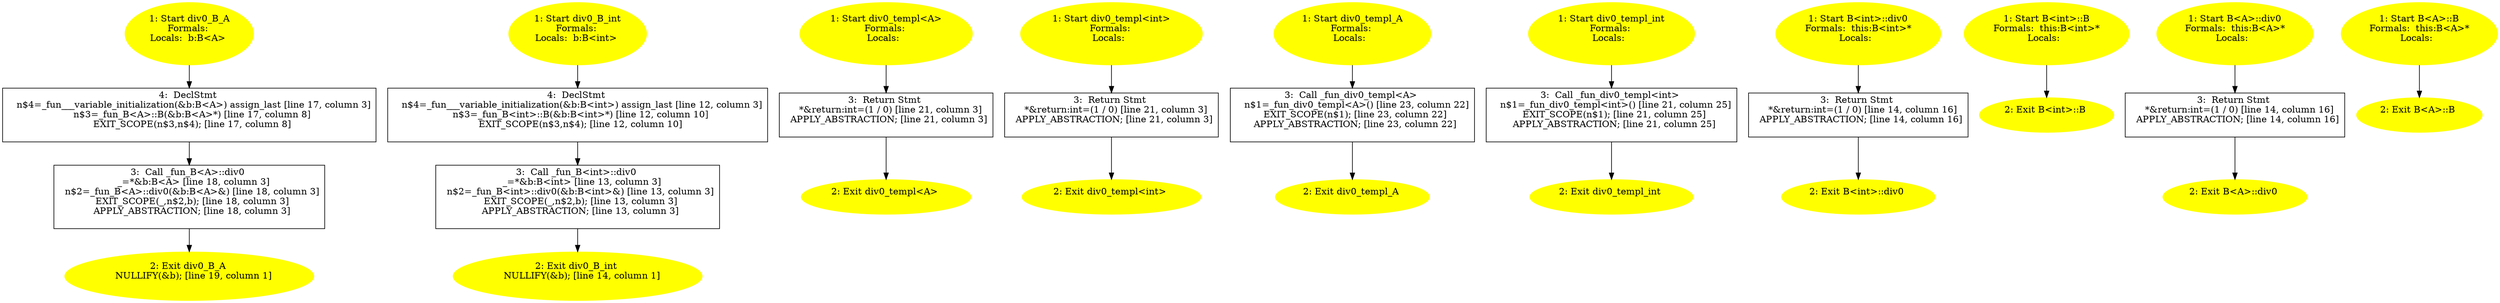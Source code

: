 /* @generated */
digraph cfg {
"div0_B_A#16868528730428357658.9b8f4e2ce0bf464a2adbe53fb7a34f64_1" [label="1: Start div0_B_A\nFormals: \nLocals:  b:B<A> \n  " color=yellow style=filled]
	

	 "div0_B_A#16868528730428357658.9b8f4e2ce0bf464a2adbe53fb7a34f64_1" -> "div0_B_A#16868528730428357658.9b8f4e2ce0bf464a2adbe53fb7a34f64_4" ;
"div0_B_A#16868528730428357658.9b8f4e2ce0bf464a2adbe53fb7a34f64_2" [label="2: Exit div0_B_A \n   NULLIFY(&b); [line 19, column 1]\n " color=yellow style=filled]
	

"div0_B_A#16868528730428357658.9b8f4e2ce0bf464a2adbe53fb7a34f64_3" [label="3:  Call _fun_B<A>::div0 \n   _=*&b:B<A> [line 18, column 3]\n  n$2=_fun_B<A>::div0(&b:B<A>&) [line 18, column 3]\n  EXIT_SCOPE(_,n$2,b); [line 18, column 3]\n  APPLY_ABSTRACTION; [line 18, column 3]\n " shape="box"]
	

	 "div0_B_A#16868528730428357658.9b8f4e2ce0bf464a2adbe53fb7a34f64_3" -> "div0_B_A#16868528730428357658.9b8f4e2ce0bf464a2adbe53fb7a34f64_2" ;
"div0_B_A#16868528730428357658.9b8f4e2ce0bf464a2adbe53fb7a34f64_4" [label="4:  DeclStmt \n   n$4=_fun___variable_initialization(&b:B<A>) assign_last [line 17, column 3]\n  n$3=_fun_B<A>::B(&b:B<A>*) [line 17, column 8]\n  EXIT_SCOPE(n$3,n$4); [line 17, column 8]\n " shape="box"]
	

	 "div0_B_A#16868528730428357658.9b8f4e2ce0bf464a2adbe53fb7a34f64_4" -> "div0_B_A#16868528730428357658.9b8f4e2ce0bf464a2adbe53fb7a34f64_3" ;
"div0_B_int#1022620961131326491.1d61c8d3035b9223f336f2b0e83b1cd8_1" [label="1: Start div0_B_int\nFormals: \nLocals:  b:B<int> \n  " color=yellow style=filled]
	

	 "div0_B_int#1022620961131326491.1d61c8d3035b9223f336f2b0e83b1cd8_1" -> "div0_B_int#1022620961131326491.1d61c8d3035b9223f336f2b0e83b1cd8_4" ;
"div0_B_int#1022620961131326491.1d61c8d3035b9223f336f2b0e83b1cd8_2" [label="2: Exit div0_B_int \n   NULLIFY(&b); [line 14, column 1]\n " color=yellow style=filled]
	

"div0_B_int#1022620961131326491.1d61c8d3035b9223f336f2b0e83b1cd8_3" [label="3:  Call _fun_B<int>::div0 \n   _=*&b:B<int> [line 13, column 3]\n  n$2=_fun_B<int>::div0(&b:B<int>&) [line 13, column 3]\n  EXIT_SCOPE(_,n$2,b); [line 13, column 3]\n  APPLY_ABSTRACTION; [line 13, column 3]\n " shape="box"]
	

	 "div0_B_int#1022620961131326491.1d61c8d3035b9223f336f2b0e83b1cd8_3" -> "div0_B_int#1022620961131326491.1d61c8d3035b9223f336f2b0e83b1cd8_2" ;
"div0_B_int#1022620961131326491.1d61c8d3035b9223f336f2b0e83b1cd8_4" [label="4:  DeclStmt \n   n$4=_fun___variable_initialization(&b:B<int>) assign_last [line 12, column 3]\n  n$3=_fun_B<int>::B(&b:B<int>*) [line 12, column 10]\n  EXIT_SCOPE(n$3,n$4); [line 12, column 10]\n " shape="box"]
	

	 "div0_B_int#1022620961131326491.1d61c8d3035b9223f336f2b0e83b1cd8_4" -> "div0_B_int#1022620961131326491.1d61c8d3035b9223f336f2b0e83b1cd8_3" ;
"div0_templ<A>#3392200936327226954.953c7991c92a71a697b380b40ee16cec_1" [label="1: Start div0_templ<A>\nFormals: \nLocals:  \n  " color=yellow style=filled]
	

	 "div0_templ<A>#3392200936327226954.953c7991c92a71a697b380b40ee16cec_1" -> "div0_templ<A>#3392200936327226954.953c7991c92a71a697b380b40ee16cec_3" ;
"div0_templ<A>#3392200936327226954.953c7991c92a71a697b380b40ee16cec_2" [label="2: Exit div0_templ<A> \n  " color=yellow style=filled]
	

"div0_templ<A>#3392200936327226954.953c7991c92a71a697b380b40ee16cec_3" [label="3:  Return Stmt \n   *&return:int=(1 / 0) [line 21, column 3]\n  APPLY_ABSTRACTION; [line 21, column 3]\n " shape="box"]
	

	 "div0_templ<A>#3392200936327226954.953c7991c92a71a697b380b40ee16cec_3" -> "div0_templ<A>#3392200936327226954.953c7991c92a71a697b380b40ee16cec_2" ;
"div0_templ<int>#7407833322787370357.019ce5e1d40ea68361ad0caeb08c53f0_1" [label="1: Start div0_templ<int>\nFormals: \nLocals:  \n  " color=yellow style=filled]
	

	 "div0_templ<int>#7407833322787370357.019ce5e1d40ea68361ad0caeb08c53f0_1" -> "div0_templ<int>#7407833322787370357.019ce5e1d40ea68361ad0caeb08c53f0_3" ;
"div0_templ<int>#7407833322787370357.019ce5e1d40ea68361ad0caeb08c53f0_2" [label="2: Exit div0_templ<int> \n  " color=yellow style=filled]
	

"div0_templ<int>#7407833322787370357.019ce5e1d40ea68361ad0caeb08c53f0_3" [label="3:  Return Stmt \n   *&return:int=(1 / 0) [line 21, column 3]\n  APPLY_ABSTRACTION; [line 21, column 3]\n " shape="box"]
	

	 "div0_templ<int>#7407833322787370357.019ce5e1d40ea68361ad0caeb08c53f0_3" -> "div0_templ<int>#7407833322787370357.019ce5e1d40ea68361ad0caeb08c53f0_2" ;
"div0_templ_A#15777392272986999827.c3e6f124c5921f718c539c423038b21a_1" [label="1: Start div0_templ_A\nFormals: \nLocals:  \n  " color=yellow style=filled]
	

	 "div0_templ_A#15777392272986999827.c3e6f124c5921f718c539c423038b21a_1" -> "div0_templ_A#15777392272986999827.c3e6f124c5921f718c539c423038b21a_3" ;
"div0_templ_A#15777392272986999827.c3e6f124c5921f718c539c423038b21a_2" [label="2: Exit div0_templ_A \n  " color=yellow style=filled]
	

"div0_templ_A#15777392272986999827.c3e6f124c5921f718c539c423038b21a_3" [label="3:  Call _fun_div0_templ<A> \n   n$1=_fun_div0_templ<A>() [line 23, column 22]\n  EXIT_SCOPE(n$1); [line 23, column 22]\n  APPLY_ABSTRACTION; [line 23, column 22]\n " shape="box"]
	

	 "div0_templ_A#15777392272986999827.c3e6f124c5921f718c539c423038b21a_3" -> "div0_templ_A#15777392272986999827.c3e6f124c5921f718c539c423038b21a_2" ;
"div0_templ_int#6723189882400805523.156da066b41947aa58ec7afb9551dc47_1" [label="1: Start div0_templ_int\nFormals: \nLocals:  \n  " color=yellow style=filled]
	

	 "div0_templ_int#6723189882400805523.156da066b41947aa58ec7afb9551dc47_1" -> "div0_templ_int#6723189882400805523.156da066b41947aa58ec7afb9551dc47_3" ;
"div0_templ_int#6723189882400805523.156da066b41947aa58ec7afb9551dc47_2" [label="2: Exit div0_templ_int \n  " color=yellow style=filled]
	

"div0_templ_int#6723189882400805523.156da066b41947aa58ec7afb9551dc47_3" [label="3:  Call _fun_div0_templ<int> \n   n$1=_fun_div0_templ<int>() [line 21, column 25]\n  EXIT_SCOPE(n$1); [line 21, column 25]\n  APPLY_ABSTRACTION; [line 21, column 25]\n " shape="box"]
	

	 "div0_templ_int#6723189882400805523.156da066b41947aa58ec7afb9551dc47_3" -> "div0_templ_int#6723189882400805523.156da066b41947aa58ec7afb9551dc47_2" ;
"div0#B<int>#(9546261644456360892).132a3992ba75c40ad8966e1504521d7d_1" [label="1: Start B<int>::div0\nFormals:  this:B<int>*\nLocals:  \n  " color=yellow style=filled]
	

	 "div0#B<int>#(9546261644456360892).132a3992ba75c40ad8966e1504521d7d_1" -> "div0#B<int>#(9546261644456360892).132a3992ba75c40ad8966e1504521d7d_3" ;
"div0#B<int>#(9546261644456360892).132a3992ba75c40ad8966e1504521d7d_2" [label="2: Exit B<int>::div0 \n  " color=yellow style=filled]
	

"div0#B<int>#(9546261644456360892).132a3992ba75c40ad8966e1504521d7d_3" [label="3:  Return Stmt \n   *&return:int=(1 / 0) [line 14, column 16]\n  APPLY_ABSTRACTION; [line 14, column 16]\n " shape="box"]
	

	 "div0#B<int>#(9546261644456360892).132a3992ba75c40ad8966e1504521d7d_3" -> "div0#B<int>#(9546261644456360892).132a3992ba75c40ad8966e1504521d7d_2" ;
"B#B<int>#{17682530858649742785|constexpr}.578f27c1234efbc7eadc69dc4ca9042c_1" [label="1: Start B<int>::B\nFormals:  this:B<int>*\nLocals:  \n  " color=yellow style=filled]
	

	 "B#B<int>#{17682530858649742785|constexpr}.578f27c1234efbc7eadc69dc4ca9042c_1" -> "B#B<int>#{17682530858649742785|constexpr}.578f27c1234efbc7eadc69dc4ca9042c_2" ;
"B#B<int>#{17682530858649742785|constexpr}.578f27c1234efbc7eadc69dc4ca9042c_2" [label="2: Exit B<int>::B \n  " color=yellow style=filled]
	

"div0#B<A>#(10848361513712066289).6e41f7aae5452f098d414bfe7ad8cf85_1" [label="1: Start B<A>::div0\nFormals:  this:B<A>*\nLocals:  \n  " color=yellow style=filled]
	

	 "div0#B<A>#(10848361513712066289).6e41f7aae5452f098d414bfe7ad8cf85_1" -> "div0#B<A>#(10848361513712066289).6e41f7aae5452f098d414bfe7ad8cf85_3" ;
"div0#B<A>#(10848361513712066289).6e41f7aae5452f098d414bfe7ad8cf85_2" [label="2: Exit B<A>::div0 \n  " color=yellow style=filled]
	

"div0#B<A>#(10848361513712066289).6e41f7aae5452f098d414bfe7ad8cf85_3" [label="3:  Return Stmt \n   *&return:int=(1 / 0) [line 14, column 16]\n  APPLY_ABSTRACTION; [line 14, column 16]\n " shape="box"]
	

	 "div0#B<A>#(10848361513712066289).6e41f7aae5452f098d414bfe7ad8cf85_3" -> "div0#B<A>#(10848361513712066289).6e41f7aae5452f098d414bfe7ad8cf85_2" ;
"B#B<A>#{9925592449220811998|constexpr}.262c24bdb23f603bce26438cb30cea71_1" [label="1: Start B<A>::B\nFormals:  this:B<A>*\nLocals:  \n  " color=yellow style=filled]
	

	 "B#B<A>#{9925592449220811998|constexpr}.262c24bdb23f603bce26438cb30cea71_1" -> "B#B<A>#{9925592449220811998|constexpr}.262c24bdb23f603bce26438cb30cea71_2" ;
"B#B<A>#{9925592449220811998|constexpr}.262c24bdb23f603bce26438cb30cea71_2" [label="2: Exit B<A>::B \n  " color=yellow style=filled]
	

}
